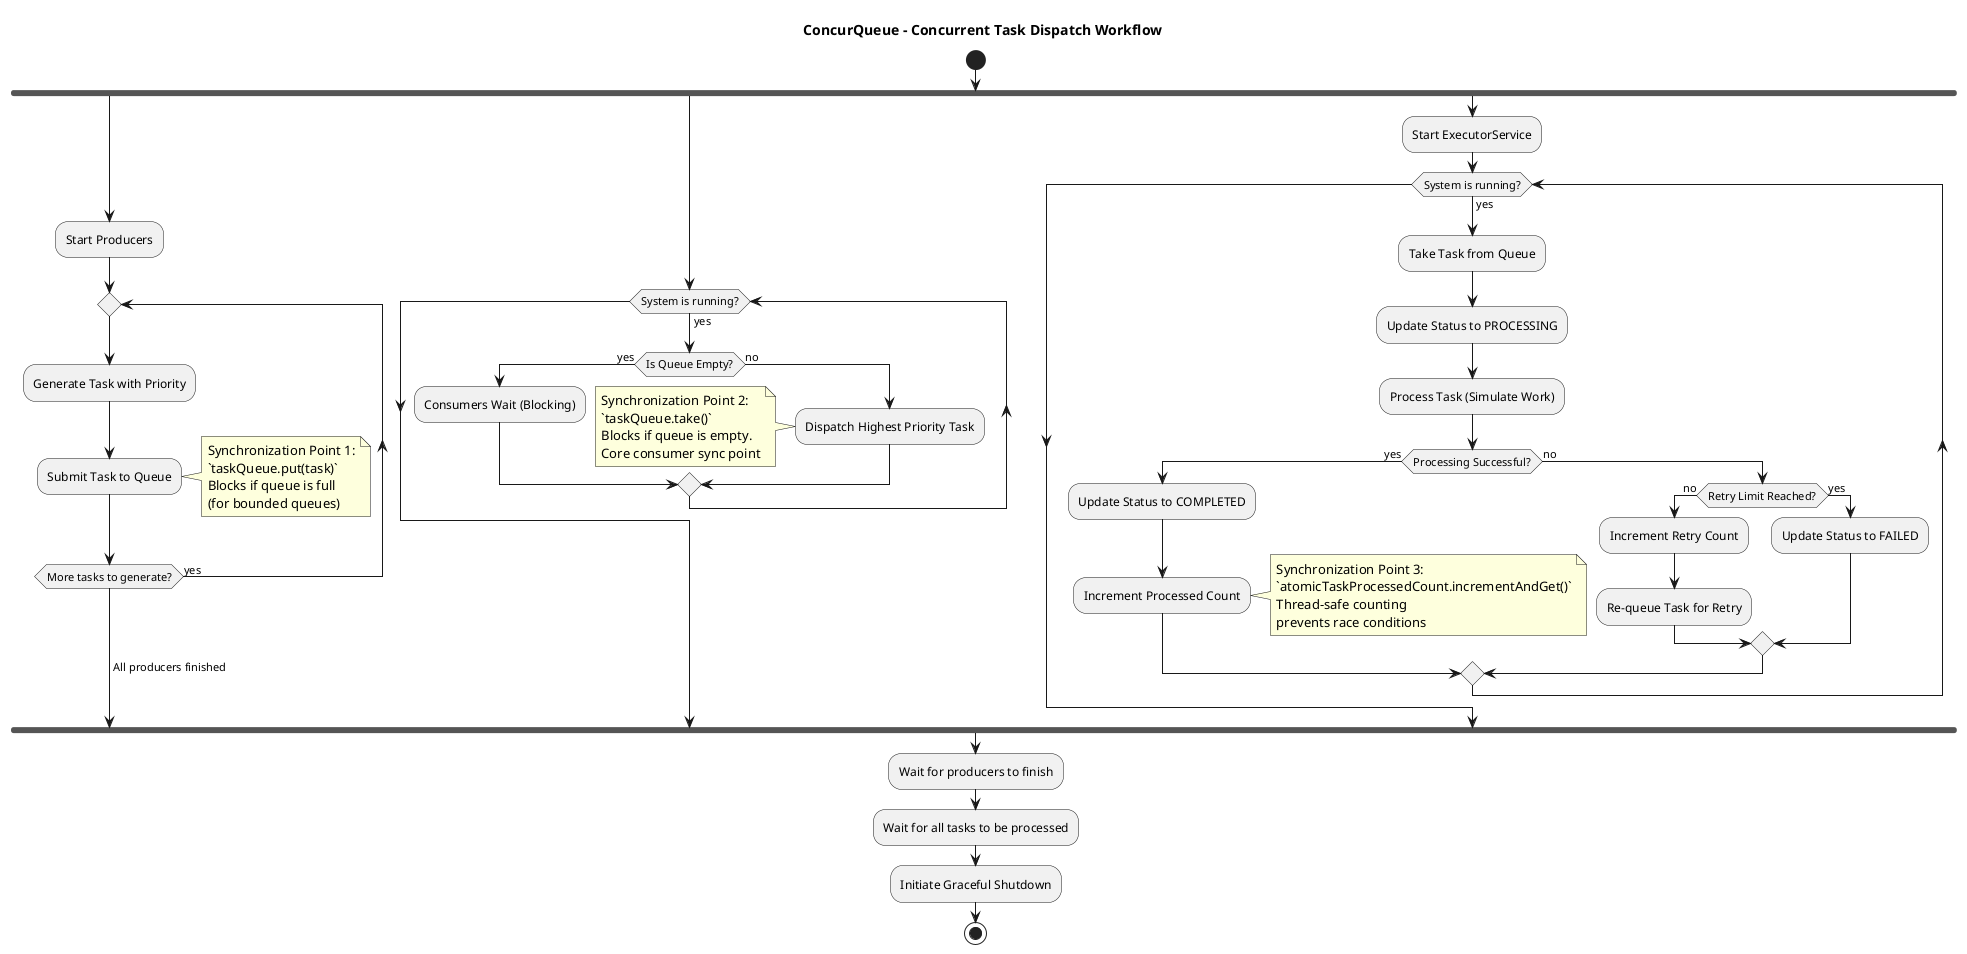 @startuml ConcurQueue_Workflow
title ConcurQueue - Concurrent Task Dispatch Workflow

start

fork
    :Start Producers;
    repeat
        :Generate Task with Priority;
        :Submit Task to Queue;
        note right
            Synchronization Point 1:
            `taskQueue.put(task)`
            Blocks if queue is full
            (for bounded queues)
        end note
    repeat while (More tasks to generate?) is (yes)
    -> All producers finished;
fork again

    while (System is running?) is (yes)
        if (Is Queue Empty?) then (yes)
            :Consumers Wait (Blocking);
        else (no)
            :Dispatch Highest Priority Task;
            note left
                Synchronization Point 2:
                `taskQueue.take()`
                Blocks if queue is empty.
                Core consumer sync point
            end note
        endif
    endwhile
fork again

    :Start ExecutorService;
    while (System is running?) is (yes)
        :Take Task from Queue;
        :Update Status to PROCESSING;
        :Process Task (Simulate Work);
        if (Processing Successful?) then (yes)
            :Update Status to COMPLETED;
            :Increment Processed Count;
            note right
                Synchronization Point 3:
                `atomicTaskProcessedCount.incrementAndGet()`
                Thread-safe counting
                prevents race conditions
            end note
        else (no)
            if (Retry Limit Reached?) then (no)
                :Increment Retry Count;
                :Re-queue Task for Retry;
            else (yes)
                :Update Status to FAILED;
            endif
        endif
    endwhile
end fork

:Wait for producers to finish;
:Wait for all tasks to be processed;
:Initiate Graceful Shutdown;

stop
@enduml